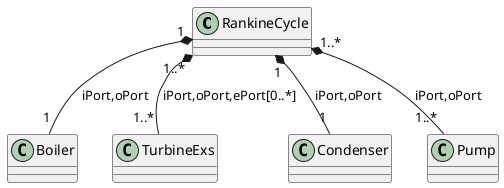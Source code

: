 @startuml
RankineCycle "1" *-- "1" Boiler: iPort,oPort
RankineCycle "1..*" *-- "1..*" TurbineExs: iPort,oPort,ePort[0..*]
RankineCycle "1" *-- "1" Condenser: iPort,oPort
RankineCycle "1..*" *-- "1..*" Pump: iPort,oPort
@enduml
